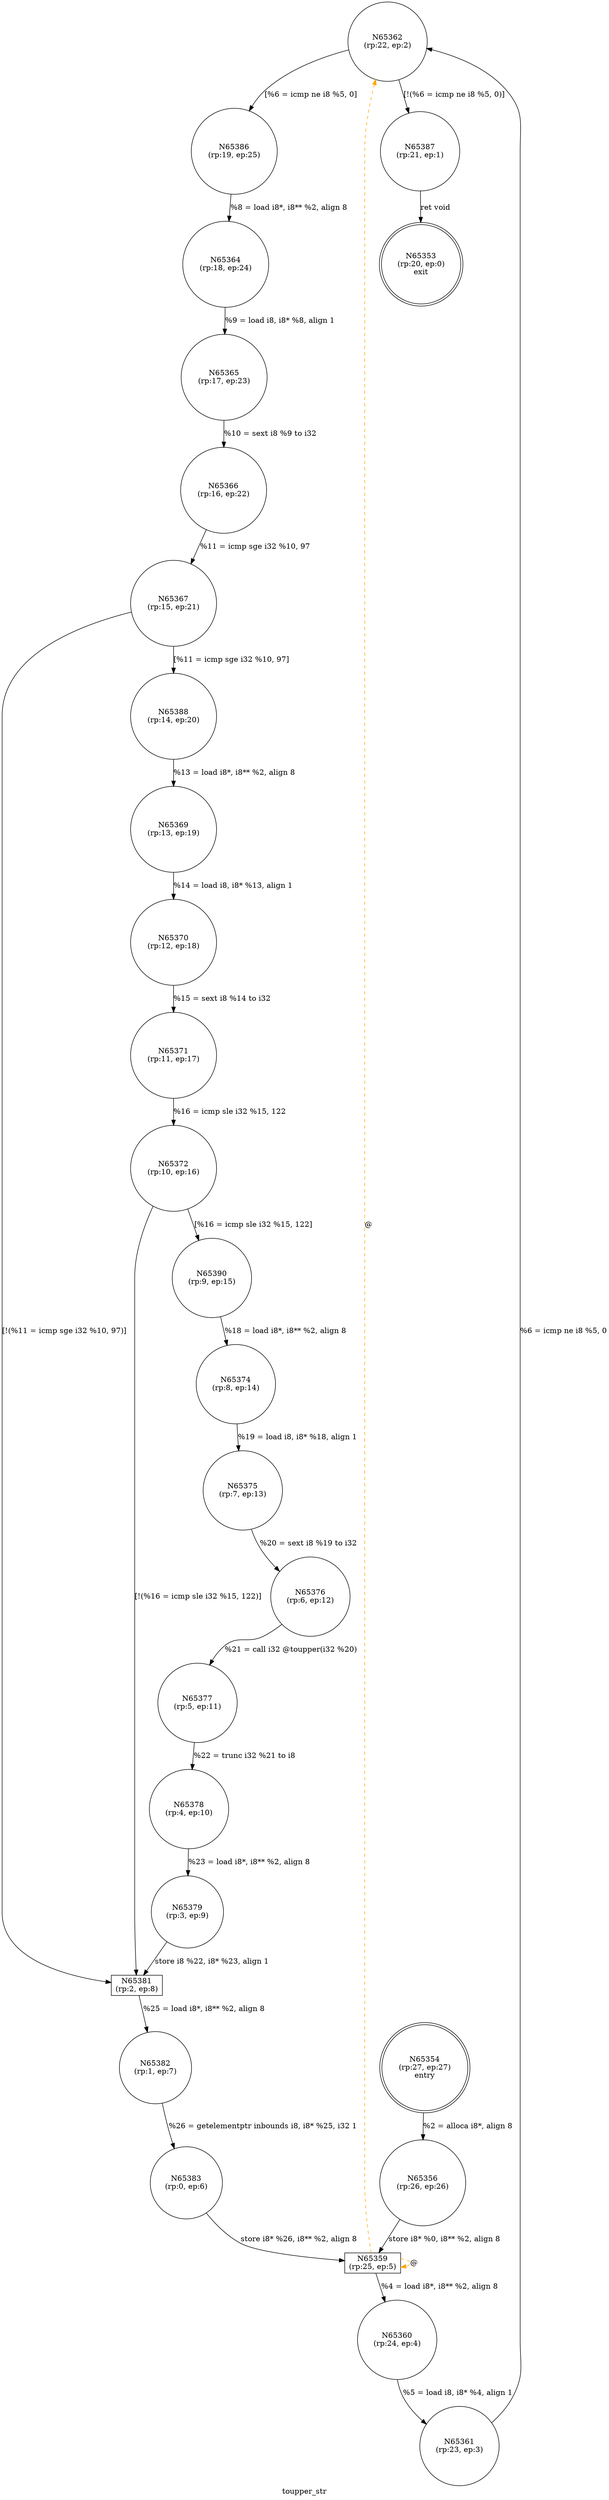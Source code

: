 digraph toupper_str {
label="toupper_str"
65353 [label="N65353\n(rp:20, ep:0)\nexit", shape="doublecircle"]
65354 [label="N65354\n(rp:27, ep:27)\nentry", shape="doublecircle"]
65354 -> 65356 [label="%2 = alloca i8*, align 8"]
65356 [label="N65356\n(rp:26, ep:26)", shape="circle"]
65356 -> 65359 [label="store i8* %0, i8** %2, align 8"]
65359 [label="N65359\n(rp:25, ep:5)", shape="box"]
65359 -> 65360 [label="%4 = load i8*, i8** %2, align 8"]
65359 -> 65359 [label="@", style="dashed", color="orange"]
65359 -> 65362 [label="@", style="dashed", color="orange"]
65360 [label="N65360\n(rp:24, ep:4)", shape="circle"]
65360 -> 65361 [label="%5 = load i8, i8* %4, align 1"]
65361 [label="N65361\n(rp:23, ep:3)", shape="circle"]
65361 -> 65362 [label="%6 = icmp ne i8 %5, 0"]
65362 [label="N65362\n(rp:22, ep:2)", shape="circle"]
65362 -> 65386 [label="[%6 = icmp ne i8 %5, 0]"]
65362 -> 65387 [label="[!(%6 = icmp ne i8 %5, 0)]"]
65364 [label="N65364\n(rp:18, ep:24)", shape="circle"]
65364 -> 65365 [label="%9 = load i8, i8* %8, align 1"]
65365 [label="N65365\n(rp:17, ep:23)", shape="circle"]
65365 -> 65366 [label="%10 = sext i8 %9 to i32"]
65366 [label="N65366\n(rp:16, ep:22)", shape="circle"]
65366 -> 65367 [label="%11 = icmp sge i32 %10, 97"]
65367 [label="N65367\n(rp:15, ep:21)", shape="circle"]
65367 -> 65388 [label="[%11 = icmp sge i32 %10, 97]"]
65367 -> 65381 [label="[!(%11 = icmp sge i32 %10, 97)]"]
65369 [label="N65369\n(rp:13, ep:19)", shape="circle"]
65369 -> 65370 [label="%14 = load i8, i8* %13, align 1"]
65370 [label="N65370\n(rp:12, ep:18)", shape="circle"]
65370 -> 65371 [label="%15 = sext i8 %14 to i32"]
65371 [label="N65371\n(rp:11, ep:17)", shape="circle"]
65371 -> 65372 [label="%16 = icmp sle i32 %15, 122"]
65372 [label="N65372\n(rp:10, ep:16)", shape="circle"]
65372 -> 65390 [label="[%16 = icmp sle i32 %15, 122]"]
65372 -> 65381 [label="[!(%16 = icmp sle i32 %15, 122)]"]
65374 [label="N65374\n(rp:8, ep:14)", shape="circle"]
65374 -> 65375 [label="%19 = load i8, i8* %18, align 1"]
65375 [label="N65375\n(rp:7, ep:13)", shape="circle"]
65375 -> 65376 [label="%20 = sext i8 %19 to i32"]
65376 [label="N65376\n(rp:6, ep:12)", shape="circle"]
65376 -> 65377 [label="%21 = call i32 @toupper(i32 %20)"]
65377 [label="N65377\n(rp:5, ep:11)", shape="circle"]
65377 -> 65378 [label="%22 = trunc i32 %21 to i8"]
65378 [label="N65378\n(rp:4, ep:10)", shape="circle"]
65378 -> 65379 [label="%23 = load i8*, i8** %2, align 8"]
65379 [label="N65379\n(rp:3, ep:9)", shape="circle"]
65379 -> 65381 [label="store i8 %22, i8* %23, align 1"]
65381 [label="N65381\n(rp:2, ep:8)", shape="box"]
65381 -> 65382 [label="%25 = load i8*, i8** %2, align 8"]
65382 [label="N65382\n(rp:1, ep:7)", shape="circle"]
65382 -> 65383 [label="%26 = getelementptr inbounds i8, i8* %25, i32 1"]
65383 [label="N65383\n(rp:0, ep:6)", shape="circle"]
65383 -> 65359 [label="store i8* %26, i8** %2, align 8"]
65386 [label="N65386\n(rp:19, ep:25)", shape="circle"]
65386 -> 65364 [label="%8 = load i8*, i8** %2, align 8"]
65387 [label="N65387\n(rp:21, ep:1)", shape="circle"]
65387 -> 65353 [label="ret void"]
65388 [label="N65388\n(rp:14, ep:20)", shape="circle"]
65388 -> 65369 [label="%13 = load i8*, i8** %2, align 8"]
65390 [label="N65390\n(rp:9, ep:15)", shape="circle"]
65390 -> 65374 [label="%18 = load i8*, i8** %2, align 8"]
}
